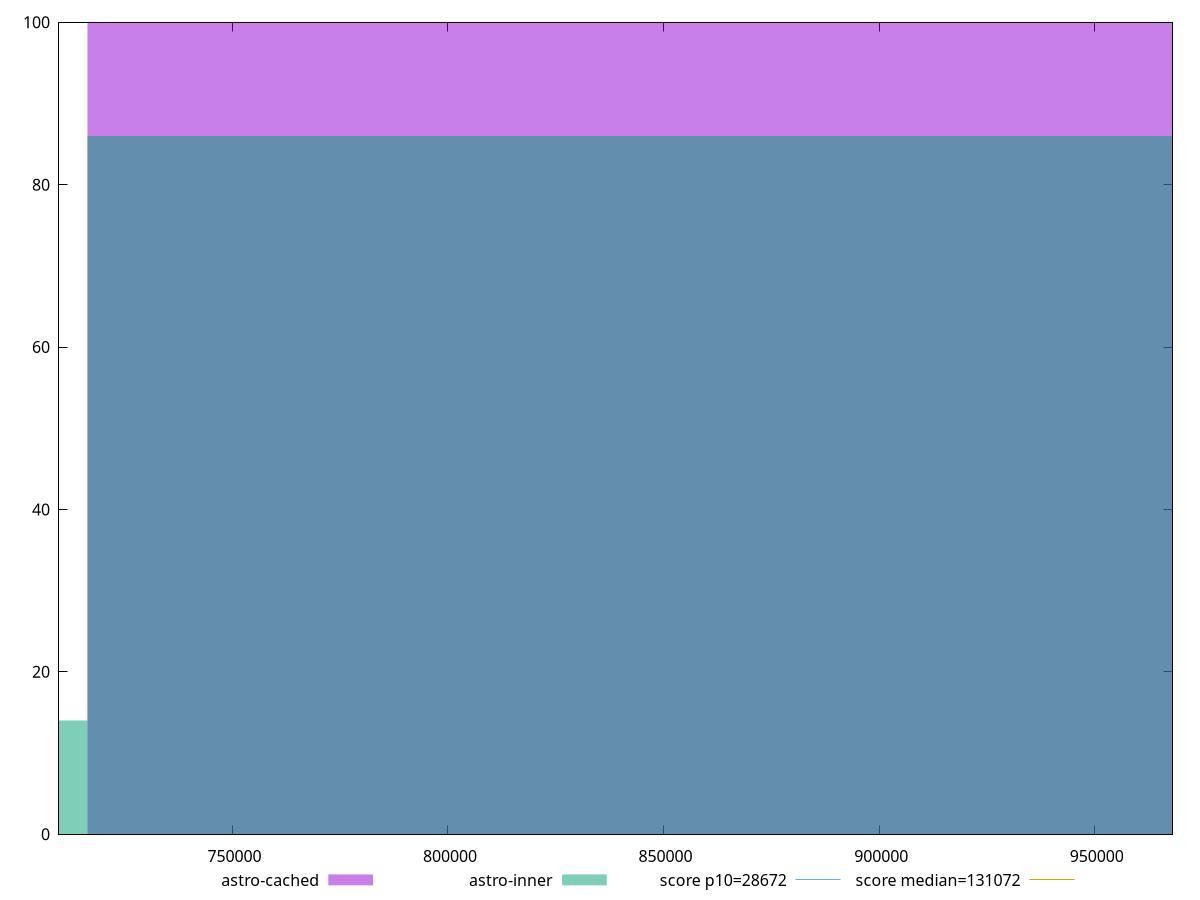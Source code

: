 reset

$astroCached <<EOF
859668.8248686616 100
EOF

$astroInner <<EOF
573112.549912441 14
859668.8248686616 86
EOF

set key outside below
set boxwidth 286556.2749562205
set xrange [709788.774526389:968041.6890819444]
set yrange [0:100]
set trange [0:100]
set style fill transparent solid 0.5 noborder

set parametric
set terminal svg size 640, 500 enhanced background rgb 'white'
set output "reports/report_00033_2021-03-01T14-23-16.841Z/uses-long-cache-ttl/comparison/histogram/1_vs_2.svg"

plot $astroCached title "astro-cached" with boxes, \
     $astroInner title "astro-inner" with boxes, \
     28672,t title "score p10=28672", \
     131072,t title "score median=131072"

reset
